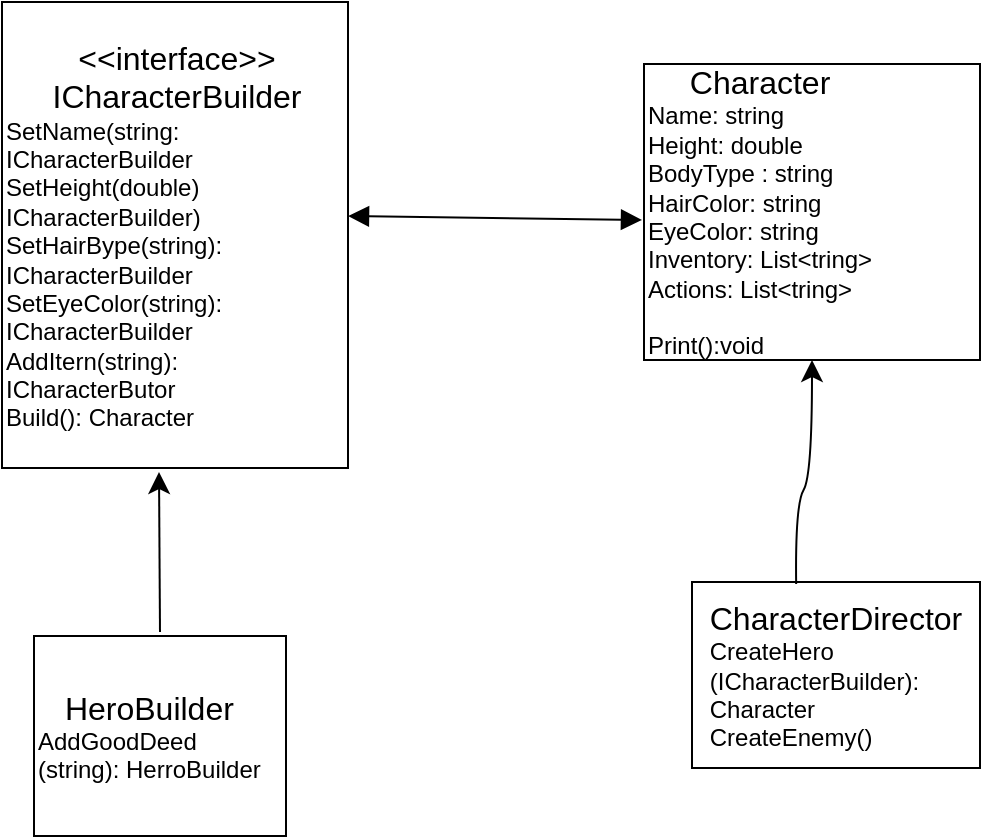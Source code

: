 <mxfile version="27.1.1">
  <diagram name="Страница — 1" id="qw-ywx6NArzQJ_NDMJmi">
    <mxGraphModel dx="3588" dy="1098" grid="0" gridSize="10" guides="1" tooltips="1" connect="1" arrows="1" fold="1" page="0" pageScale="1" pageWidth="827" pageHeight="1169" math="0" shadow="0">
      <root>
        <mxCell id="0" />
        <mxCell id="1" parent="0" />
        <mxCell id="dDj1AJJ1aCDs6tU35lW--1" value="&lt;div style=&quot;text-align: center;&quot;&gt;&lt;span style=&quot;background-color: transparent; color: light-dark(rgb(0, 0, 0), rgb(255, 255, 255));&quot;&gt;&lt;font style=&quot;font-size: 16px;&quot;&gt;&amp;lt;&amp;lt;interface&amp;gt;&amp;gt;&lt;/font&gt;&lt;/span&gt;&lt;/div&gt;&lt;div style=&quot;text-align: center;&quot;&gt;&lt;span style=&quot;background-color: transparent; color: light-dark(rgb(0, 0, 0), rgb(255, 255, 255));&quot;&gt;&lt;font style=&quot;font-size: 16px;&quot;&gt;ICharacterBuilder&lt;/font&gt;&lt;/span&gt;&lt;/div&gt;&lt;div&gt;SetName(string: ICharacterBuilder&lt;br&gt;SetHeight(double)&lt;br&gt;ICharacterBuilder)&lt;br&gt;SetHairBype(string):&lt;br&gt;ICharacterBuilder&lt;br&gt;SetEyeColor(string):&lt;br&gt;ICharacterBuilder&lt;/div&gt;&lt;div&gt;AddItern(string):&lt;br&gt;ICharacterButor&lt;br&gt;Build(): Character&lt;/div&gt;" style="rounded=0;whiteSpace=wrap;html=1;align=left;" vertex="1" parent="1">
          <mxGeometry x="-2007" y="-307" width="173" height="233" as="geometry" />
        </mxCell>
        <mxCell id="dDj1AJJ1aCDs6tU35lW--2" value="&lt;div style=&quot;text-align: center;&quot;&gt;&lt;span style=&quot;background-color: transparent; color: light-dark(rgb(0, 0, 0), rgb(255, 255, 255));&quot;&gt;&lt;font style=&quot;font-size: 16px;&quot;&gt;HeroBuilder&lt;/font&gt;&lt;/span&gt;&lt;/div&gt;&lt;div&gt;AddGoodDeed&lt;/div&gt;&lt;div&gt;(string): HerroBuilder&lt;/div&gt;" style="rounded=0;whiteSpace=wrap;html=1;align=left;" vertex="1" parent="1">
          <mxGeometry x="-1991" y="10" width="126" height="100" as="geometry" />
        </mxCell>
        <mxCell id="dDj1AJJ1aCDs6tU35lW--3" value="" style="endArrow=classic;html=1;rounded=0;fontSize=12;startSize=8;endSize=8;curved=1;entryX=0.5;entryY=1;entryDx=0;entryDy=0;" edge="1" parent="1">
          <mxGeometry width="50" height="50" relative="1" as="geometry">
            <mxPoint x="-1928" y="8" as="sourcePoint" />
            <mxPoint x="-1928.5" y="-72" as="targetPoint" />
          </mxGeometry>
        </mxCell>
        <mxCell id="dDj1AJJ1aCDs6tU35lW--4" value="&lt;div style=&quot;text-align: center;&quot;&gt;&lt;span style=&quot;background-color: transparent; color: light-dark(rgb(0, 0, 0), rgb(255, 255, 255));&quot;&gt;&lt;font style=&quot;font-size: 16px;&quot;&gt;Character&lt;/font&gt;&lt;/span&gt;&lt;/div&gt;&lt;div&gt;Name: string&lt;/div&gt;&lt;div&gt;Height: double&lt;/div&gt;&lt;div&gt;BodyType : string&lt;br&gt;HairColor: string&lt;/div&gt;&lt;div&gt;EyeColor: string&lt;/div&gt;&lt;div&gt;Inventory: List&amp;lt;tring&amp;gt;&lt;br&gt;Actions: List&amp;lt;tring&amp;gt;&lt;/div&gt;&lt;div&gt;&lt;br&gt;&lt;/div&gt;&lt;div&gt;Print():void&lt;/div&gt;" style="rounded=0;whiteSpace=wrap;html=1;align=left;" vertex="1" parent="1">
          <mxGeometry x="-1686" y="-276" width="168" height="148" as="geometry" />
        </mxCell>
        <mxCell id="dDj1AJJ1aCDs6tU35lW--5" value="&lt;div style=&quot;text-align: left;&quot;&gt;&lt;span style=&quot;background-color: transparent; color: light-dark(rgb(0, 0, 0), rgb(255, 255, 255));&quot;&gt;&lt;font style=&quot;font-size: 16px;&quot;&gt;CharacterDirector&lt;/font&gt;&lt;/span&gt;&lt;/div&gt;&lt;div&gt;&lt;div style=&quot;text-align: left;&quot;&gt;&lt;span style=&quot;background-color: transparent; color: light-dark(rgb(0, 0, 0), rgb(255, 255, 255));&quot;&gt;CreateHero&lt;/span&gt;&lt;/div&gt;&lt;div style=&quot;text-align: left;&quot;&gt;&lt;span style=&quot;background-color: transparent; color: light-dark(rgb(0, 0, 0), rgb(255, 255, 255));&quot;&gt;(ICharacterBuilder):&lt;/span&gt;&lt;/div&gt;&lt;div style=&quot;text-align: left;&quot;&gt;&lt;span style=&quot;background-color: transparent; color: light-dark(rgb(0, 0, 0), rgb(255, 255, 255));&quot;&gt;Character&lt;/span&gt;&lt;/div&gt;&lt;/div&gt;&lt;div style=&quot;text-align: left;&quot;&gt;CreateEnemy()&lt;br&gt;&lt;/div&gt;" style="rounded=0;whiteSpace=wrap;html=1;" vertex="1" parent="1">
          <mxGeometry x="-1662" y="-17" width="144" height="93" as="geometry" />
        </mxCell>
        <mxCell id="dDj1AJJ1aCDs6tU35lW--6" value="" style="endArrow=classic;html=1;rounded=0;fontSize=12;startSize=8;endSize=8;curved=1;entryX=0.5;entryY=1;entryDx=0;entryDy=0;" edge="1" parent="1" target="dDj1AJJ1aCDs6tU35lW--4">
          <mxGeometry width="50" height="50" relative="1" as="geometry">
            <mxPoint x="-1609.92" y="-16" as="sourcePoint" />
            <mxPoint x="-1610.42" y="-96" as="targetPoint" />
            <Array as="points">
              <mxPoint x="-1610.42" y="-56" />
              <mxPoint x="-1602" y="-70" />
            </Array>
          </mxGeometry>
        </mxCell>
        <mxCell id="dDj1AJJ1aCDs6tU35lW--7" value="" style="endArrow=block;startArrow=block;endFill=1;startFill=1;html=1;rounded=0;fontSize=12;startSize=8;endSize=8;curved=1;" edge="1" parent="1">
          <mxGeometry width="160" relative="1" as="geometry">
            <mxPoint x="-1834" y="-200" as="sourcePoint" />
            <mxPoint x="-1687" y="-198" as="targetPoint" />
          </mxGeometry>
        </mxCell>
      </root>
    </mxGraphModel>
  </diagram>
</mxfile>
